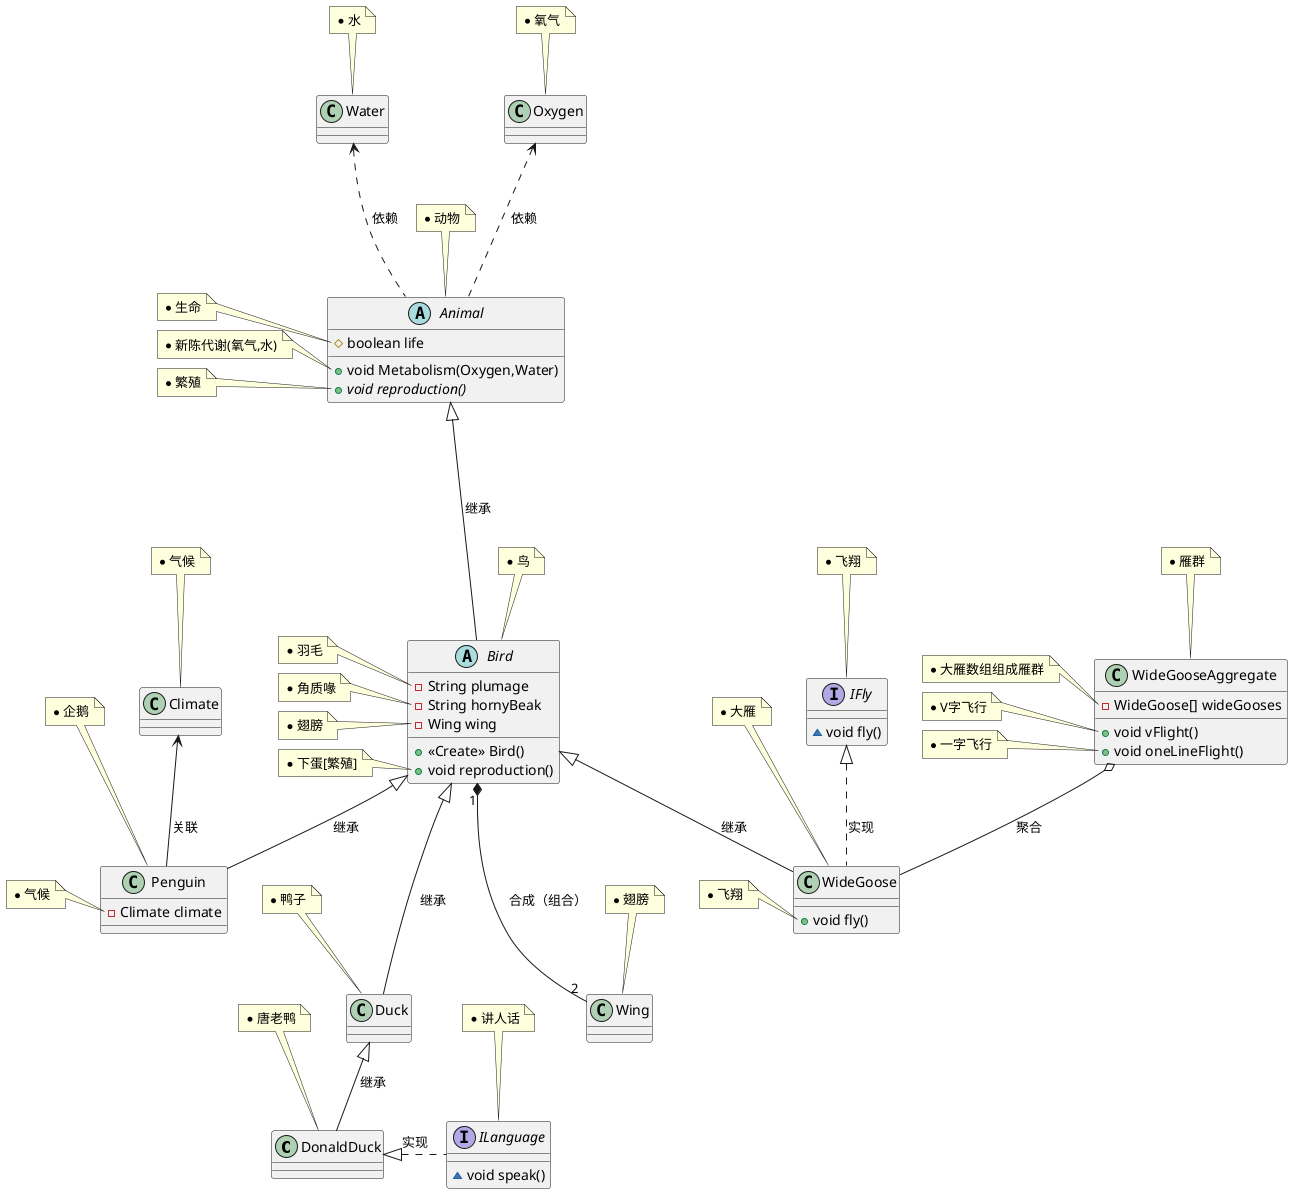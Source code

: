 @startuml
class DonaldDuck {
}
note top of DonaldDuck
 * 唐老鸭
end note

class Water {
}
note top of Water
 * 水
end note

class Duck {
}
note top of Duck
 * 鸭子
end note

class WideGoose {
+ void fly()
}
note top of WideGoose
 * 大雁
end note
note left of WideGoose::fly()
 * 飞翔
end note

interface ILanguage {
~ void speak()
}
note top of ILanguage
 * 讲人话
end note

class WideGooseAggregate {
- WideGoose[] wideGooses
+ void vFlight()
+ void oneLineFlight()
}
note top of WideGooseAggregate
 * 雁群
end note
note left of WideGooseAggregate::wideGooses
 * 大雁数组组成雁群
end note
note left of WideGooseAggregate::vFlight()
 * V字飞行
end note
note left of WideGooseAggregate::oneLineFlight()
 * 一字飞行
end note

interface IFly {
~ void fly()
}
note top of IFly
 * 飞翔
end note

abstract class Animal {
# boolean life
+ void Metabolism(Oxygen,Water)
+ {abstract}void reproduction()
}
note top of Animal
 * 动物
end note
note left of Animal::life
 * 生命
end note
note left of Animal::Metabolism(Oxygen,Water)
 * 新陈代谢(氧气,水)
end note
note left of Animal::reproduction()
 * 繁殖
end note

class Penguin {
- Climate climate
}
note top of Penguin
 * 企鹅
end note
note left of Penguin::climate
 * 气候
end note

abstract class Bird {
- String plumage
- String hornyBeak
- Wing wing
+ <<Create>> Bird()
+ void reproduction()
}
note top of Bird
 * 鸟
end note

note left of Bird::plumage
 * 羽毛
end note
note left of Bird::hornyBeak
 * 角质喙
end note
note left of Bird::wing
 * 翅膀
end note
note left of Bird::reproduction()
 * 下蛋[繁殖]
end note

class Wing {
}
note top of Wing
 * 翅膀
end note
class Climate {
}
note top of Climate
 * 气候
end note

class Oxygen {
}
note top of Oxygen
 * 氧气
end note

Animal <|---- Bird :继承
Bird <|-- Penguin :继承
Bird <|-- WideGoose :继承
Bird <|--- Duck :继承
Bird "1"*---"2" Wing :合成（组合）
Duck <|-- DonaldDuck :继承
DonaldDuck <|. ILanguage : 实现
WideGooseAggregate o-- WideGoose : 聚合
Water <... Animal : 依赖
Oxygen <... Animal : 依赖
IFly <|.. WideGoose : 实现
Climate <-- Penguin :关联
@enduml
